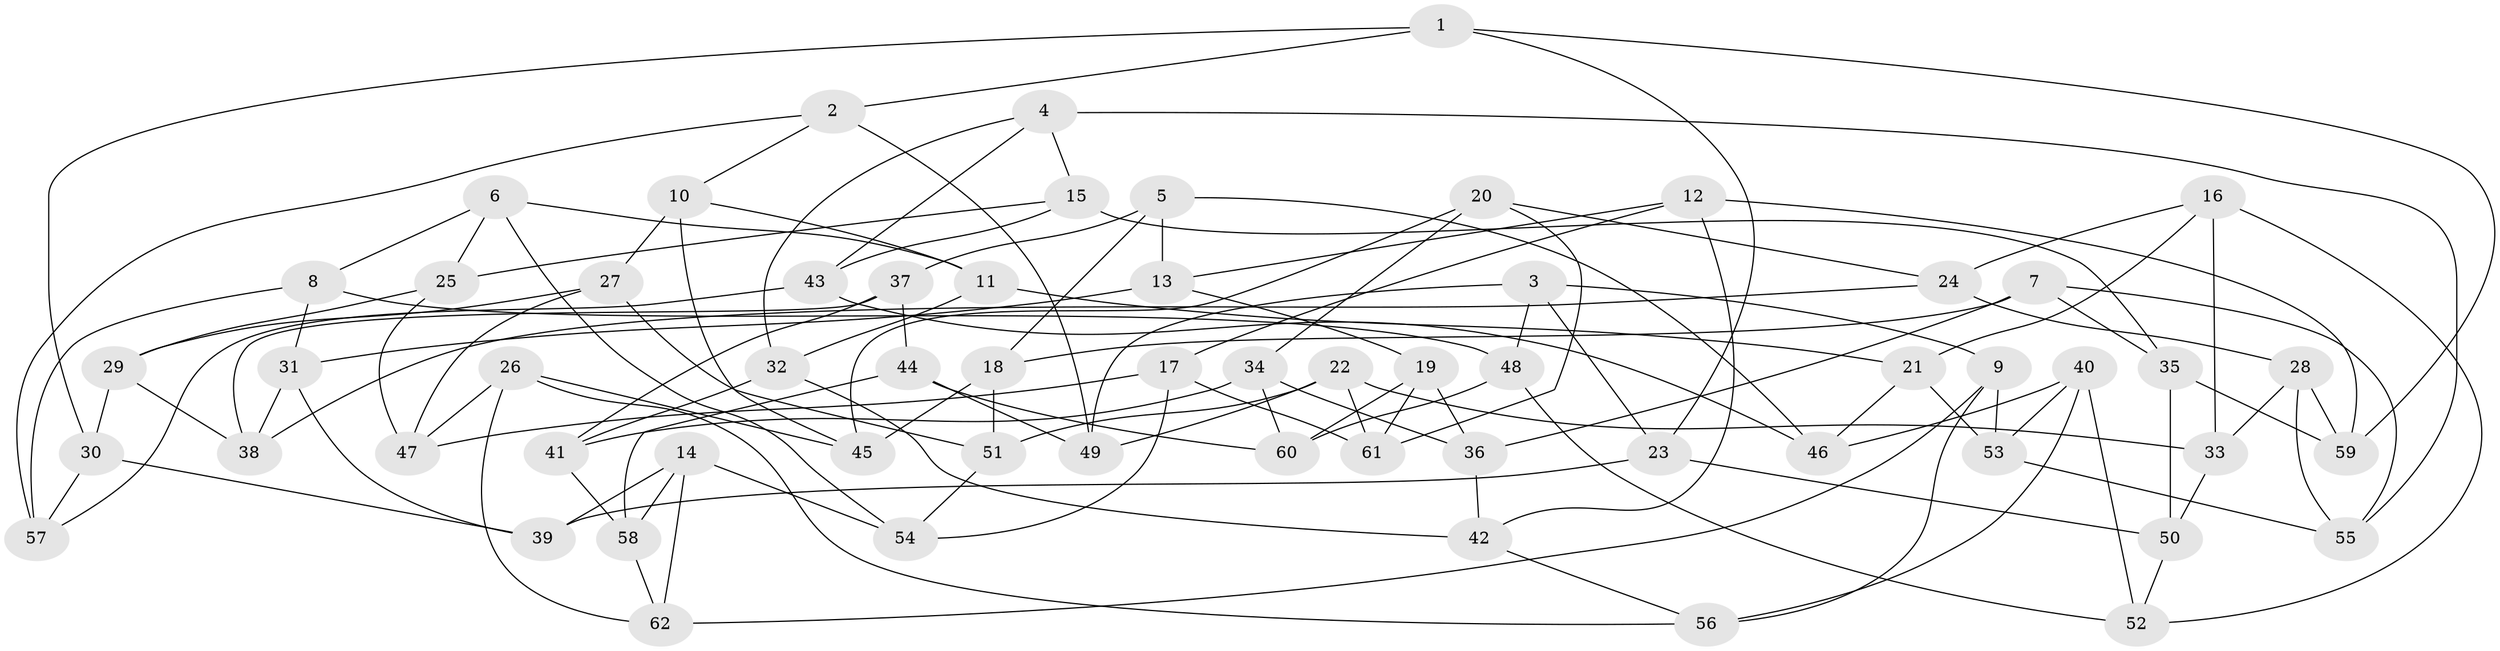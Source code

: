 // coarse degree distribution, {4: 0.34210526315789475, 6: 0.34210526315789475, 5: 0.2631578947368421, 3: 0.05263157894736842}
// Generated by graph-tools (version 1.1) at 2025/38/03/04/25 23:38:04]
// undirected, 62 vertices, 124 edges
graph export_dot {
  node [color=gray90,style=filled];
  1;
  2;
  3;
  4;
  5;
  6;
  7;
  8;
  9;
  10;
  11;
  12;
  13;
  14;
  15;
  16;
  17;
  18;
  19;
  20;
  21;
  22;
  23;
  24;
  25;
  26;
  27;
  28;
  29;
  30;
  31;
  32;
  33;
  34;
  35;
  36;
  37;
  38;
  39;
  40;
  41;
  42;
  43;
  44;
  45;
  46;
  47;
  48;
  49;
  50;
  51;
  52;
  53;
  54;
  55;
  56;
  57;
  58;
  59;
  60;
  61;
  62;
  1 -- 2;
  1 -- 30;
  1 -- 23;
  1 -- 59;
  2 -- 10;
  2 -- 49;
  2 -- 57;
  3 -- 49;
  3 -- 48;
  3 -- 23;
  3 -- 9;
  4 -- 15;
  4 -- 32;
  4 -- 43;
  4 -- 55;
  5 -- 13;
  5 -- 18;
  5 -- 46;
  5 -- 37;
  6 -- 54;
  6 -- 25;
  6 -- 11;
  6 -- 8;
  7 -- 35;
  7 -- 18;
  7 -- 36;
  7 -- 55;
  8 -- 31;
  8 -- 48;
  8 -- 57;
  9 -- 53;
  9 -- 62;
  9 -- 56;
  10 -- 11;
  10 -- 27;
  10 -- 45;
  11 -- 32;
  11 -- 21;
  12 -- 13;
  12 -- 42;
  12 -- 59;
  12 -- 17;
  13 -- 31;
  13 -- 19;
  14 -- 62;
  14 -- 58;
  14 -- 39;
  14 -- 54;
  15 -- 35;
  15 -- 25;
  15 -- 43;
  16 -- 52;
  16 -- 21;
  16 -- 33;
  16 -- 24;
  17 -- 61;
  17 -- 47;
  17 -- 54;
  18 -- 51;
  18 -- 45;
  19 -- 61;
  19 -- 60;
  19 -- 36;
  20 -- 24;
  20 -- 45;
  20 -- 34;
  20 -- 61;
  21 -- 53;
  21 -- 46;
  22 -- 51;
  22 -- 49;
  22 -- 61;
  22 -- 33;
  23 -- 39;
  23 -- 50;
  24 -- 28;
  24 -- 38;
  25 -- 47;
  25 -- 29;
  26 -- 56;
  26 -- 62;
  26 -- 47;
  26 -- 45;
  27 -- 51;
  27 -- 29;
  27 -- 47;
  28 -- 55;
  28 -- 33;
  28 -- 59;
  29 -- 38;
  29 -- 30;
  30 -- 57;
  30 -- 39;
  31 -- 38;
  31 -- 39;
  32 -- 41;
  32 -- 42;
  33 -- 50;
  34 -- 60;
  34 -- 36;
  34 -- 41;
  35 -- 59;
  35 -- 50;
  36 -- 42;
  37 -- 44;
  37 -- 41;
  37 -- 38;
  40 -- 53;
  40 -- 52;
  40 -- 46;
  40 -- 56;
  41 -- 58;
  42 -- 56;
  43 -- 57;
  43 -- 46;
  44 -- 58;
  44 -- 60;
  44 -- 49;
  48 -- 52;
  48 -- 60;
  50 -- 52;
  51 -- 54;
  53 -- 55;
  58 -- 62;
}
